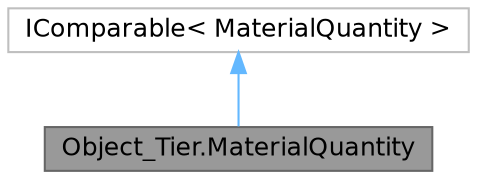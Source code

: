 digraph "Object_Tier.MaterialQuantity"
{
 // LATEX_PDF_SIZE
  bgcolor="transparent";
  edge [fontname=Helvetica,fontsize=12,labelfontname=Helvetica,labelfontsize=10];
  node [fontname=Helvetica,fontsize=12,shape=box,height=0.2,width=0.4];
  Node1 [id="Node000001",label="Object_Tier.MaterialQuantity",height=0.2,width=0.4,color="gray40", fillcolor="grey60", style="filled", fontcolor="black",tooltip="Represents the quantity of a material and the date it was added."];
  Node2 -> Node1 [id="edge1_Node000001_Node000002",dir="back",color="steelblue1",style="solid",tooltip=" "];
  Node2 [id="Node000002",label="IComparable\< MaterialQuantity \>",height=0.2,width=0.4,color="grey75", fillcolor="white", style="filled",tooltip=" "];
}

